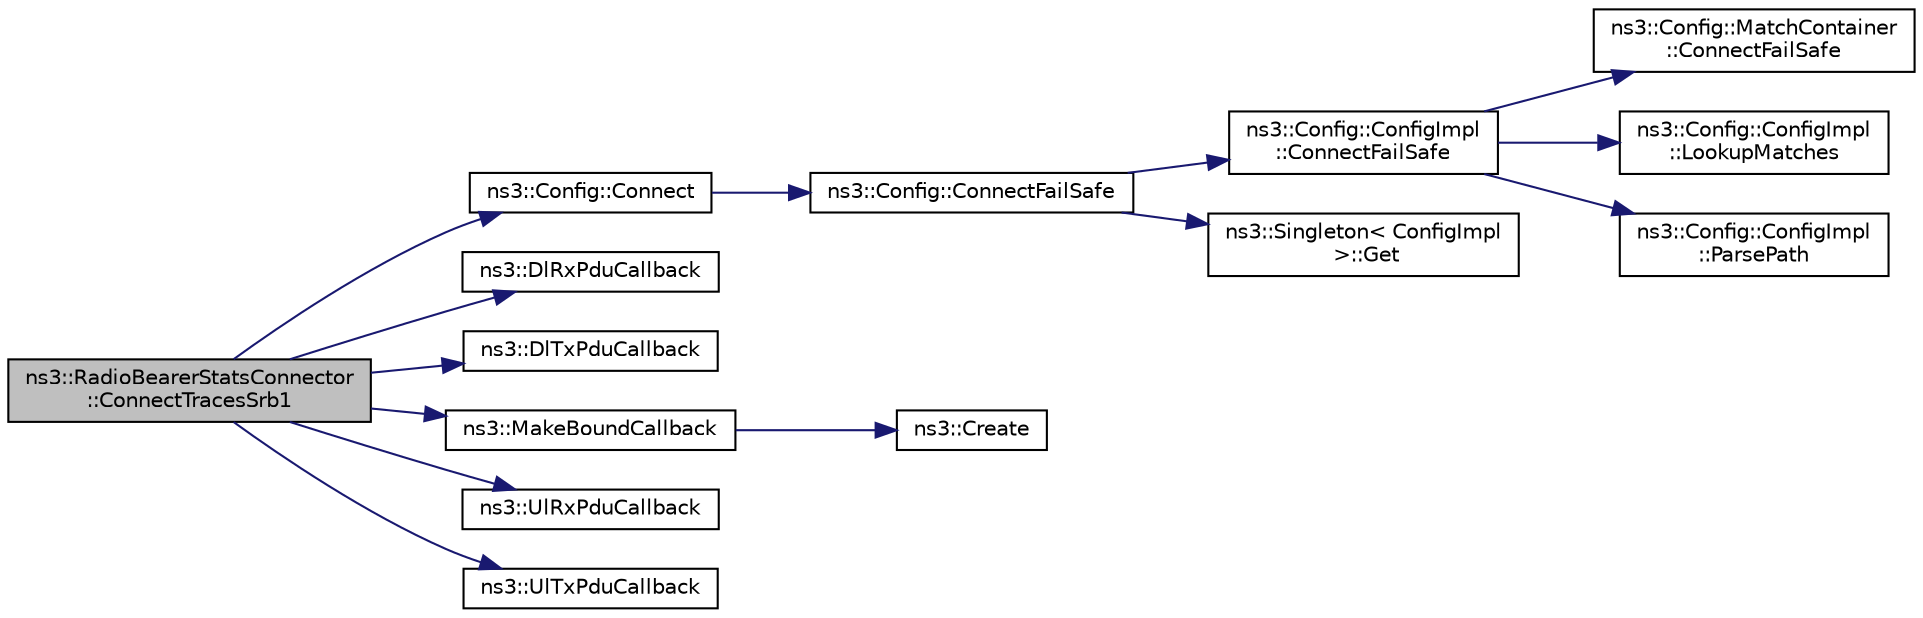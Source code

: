 digraph "ns3::RadioBearerStatsConnector::ConnectTracesSrb1"
{
 // LATEX_PDF_SIZE
  edge [fontname="Helvetica",fontsize="10",labelfontname="Helvetica",labelfontsize="10"];
  node [fontname="Helvetica",fontsize="10",shape=record];
  rankdir="LR";
  Node1 [label="ns3::RadioBearerStatsConnector\l::ConnectTracesSrb1",height=0.2,width=0.4,color="black", fillcolor="grey75", style="filled", fontcolor="black",tooltip="Connects SRB1 trace sources at UE and eNB to RLC and PDCP calculators."];
  Node1 -> Node2 [color="midnightblue",fontsize="10",style="solid",fontname="Helvetica"];
  Node2 [label="ns3::Config::Connect",height=0.2,width=0.4,color="black", fillcolor="white", style="filled",URL="$group__config.html#ga4014f151241cd0939b6cb64409605736",tooltip=" "];
  Node2 -> Node3 [color="midnightblue",fontsize="10",style="solid",fontname="Helvetica"];
  Node3 [label="ns3::Config::ConnectFailSafe",height=0.2,width=0.4,color="black", fillcolor="white", style="filled",URL="$namespacens3_1_1_config.html#aad60d6903a15881b81e982ad5312114a",tooltip="This function will attempt to find all trace sources which match the input path and will then connect..."];
  Node3 -> Node4 [color="midnightblue",fontsize="10",style="solid",fontname="Helvetica"];
  Node4 [label="ns3::Config::ConfigImpl\l::ConnectFailSafe",height=0.2,width=0.4,color="black", fillcolor="white", style="filled",URL="$classns3_1_1_config_1_1_config_impl.html#a5761c70117341e4ea296917bc095e6c0",tooltip="This function will attempt to find all trace sources which match the input path and will then connect..."];
  Node4 -> Node5 [color="midnightblue",fontsize="10",style="solid",fontname="Helvetica"];
  Node5 [label="ns3::Config::MatchContainer\l::ConnectFailSafe",height=0.2,width=0.4,color="black", fillcolor="white", style="filled",URL="$classns3_1_1_config_1_1_match_container.html#a8f3c268d2e6a9daec975497d200ec324",tooltip="Connect the specified sink to all the objects stored in this container."];
  Node4 -> Node6 [color="midnightblue",fontsize="10",style="solid",fontname="Helvetica"];
  Node6 [label="ns3::Config::ConfigImpl\l::LookupMatches",height=0.2,width=0.4,color="black", fillcolor="white", style="filled",URL="$classns3_1_1_config_1_1_config_impl.html#aef8d461e235704cdeb8a85581ba249fb",tooltip=" "];
  Node4 -> Node7 [color="midnightblue",fontsize="10",style="solid",fontname="Helvetica"];
  Node7 [label="ns3::Config::ConfigImpl\l::ParsePath",height=0.2,width=0.4,color="black", fillcolor="white", style="filled",URL="$classns3_1_1_config_1_1_config_impl.html#ab482a563857309e0e70beba3af32be71",tooltip="Break a Config path into the leading path and the last leaf token."];
  Node3 -> Node8 [color="midnightblue",fontsize="10",style="solid",fontname="Helvetica"];
  Node8 [label="ns3::Singleton\< ConfigImpl\l \>::Get",height=0.2,width=0.4,color="black", fillcolor="white", style="filled",URL="$classns3_1_1_singleton.html#a80a2cd3c25a27ea72add7a9f7a141ffa",tooltip="Get a pointer to the singleton instance."];
  Node1 -> Node9 [color="midnightblue",fontsize="10",style="solid",fontname="Helvetica"];
  Node9 [label="ns3::DlRxPduCallback",height=0.2,width=0.4,color="black", fillcolor="white", style="filled",URL="$namespacens3.html#ae4fb5123d8a56fce742428b530ec4197",tooltip="Callback function for DL RX statistics for both RLC and PDCP."];
  Node1 -> Node10 [color="midnightblue",fontsize="10",style="solid",fontname="Helvetica"];
  Node10 [label="ns3::DlTxPduCallback",height=0.2,width=0.4,color="black", fillcolor="white", style="filled",URL="$namespacens3.html#a7de82f7ed9986b9bcb67951f61e02ff4",tooltip="Callback function for DL TX statistics for both RLC and PDCP."];
  Node1 -> Node11 [color="midnightblue",fontsize="10",style="solid",fontname="Helvetica"];
  Node11 [label="ns3::MakeBoundCallback",height=0.2,width=0.4,color="black", fillcolor="white", style="filled",URL="$group__makeboundcallback.html#ga1725d6362e6065faa0709f7c93f8d770",tooltip="Make Callbacks with one bound argument."];
  Node11 -> Node12 [color="midnightblue",fontsize="10",style="solid",fontname="Helvetica"];
  Node12 [label="ns3::Create",height=0.2,width=0.4,color="black", fillcolor="white", style="filled",URL="$group__ptr.html#ga086d8d4a76485a155f0408b85dcebede",tooltip="Create class instances by constructors with varying numbers of arguments and return them by Ptr."];
  Node1 -> Node13 [color="midnightblue",fontsize="10",style="solid",fontname="Helvetica"];
  Node13 [label="ns3::UlRxPduCallback",height=0.2,width=0.4,color="black", fillcolor="white", style="filled",URL="$namespacens3.html#a269527c03607c9c885d7cff7667ec5e0",tooltip="Callback function for UL RX statistics for both RLC and PDCP."];
  Node1 -> Node14 [color="midnightblue",fontsize="10",style="solid",fontname="Helvetica"];
  Node14 [label="ns3::UlTxPduCallback",height=0.2,width=0.4,color="black", fillcolor="white", style="filled",URL="$namespacens3.html#ae624428f0992ac62a3c5f2e7318fb98e",tooltip="Callback function for UL TX statistics for both RLC and PDCP."];
}
